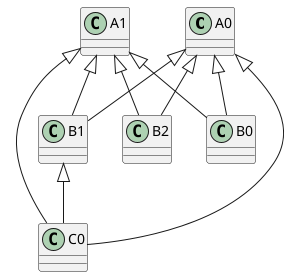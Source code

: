 {
  "sha1": "2i8wn714phqqdepeeklwkubufywj0wi",
  "insertion": {
    "when": "2024-05-30T20:48:20.010Z",
    "user": "plantuml@gmail.com"
  }
}
@startuml

A0 <|-- B0
A1 <|-- B1
A0 <|-- B1
A1 <|-- B0
A1 <|-- B2
A0 <|-- B2
B1 <|-- C0
A0 <|-- C0
A1 <|-- C0

@enduml
